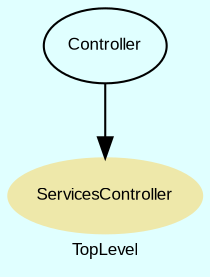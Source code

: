 digraph TopLevel {
    compound = true
    bgcolor = lightcyan1
    fontname = Arial
    fontsize = 8
    label = "TopLevel"
    node [
        fontname = Arial,
        fontsize = 8,
        color = black
    ]

    ServicesController [
        fontcolor = black,
        URL = "classes/ServicesController.html",
        shape = ellipse,
        color = palegoldenrod,
        style = filled,
        label = "ServicesController"
    ]

    Controller [
        URL = "classes/Controller.html",
        label = "Controller"
    ]

    Controller -> ServicesController [

    ]

}

